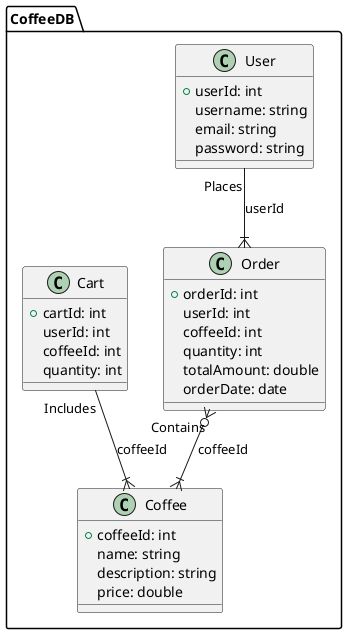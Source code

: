 @startuml
!define ENTITY class
!define DATABASE package
!define TABLE { stereotype "Table" }

DATABASE CoffeeDB {
    ENTITY User {
        +userId: int
        username: string
        email: string
        password: string
    }

    ENTITY Coffee {
        +coffeeId: int
        name: string
        description: string
        price: double
    }

    ENTITY Order {
        +orderId: int
        userId: int
        coffeeId: int
        quantity: int
        totalAmount: double
        orderDate: date
    }

    ENTITY Cart {
        +cartId: int
        userId: int
        coffeeId: int
        quantity: int
    }
}

User --|{ Order: "Places" userId
Order }o--|{ Coffee: "Contains" coffeeId
Cart --|{ Coffee: "Includes" coffeeId

@enduml
